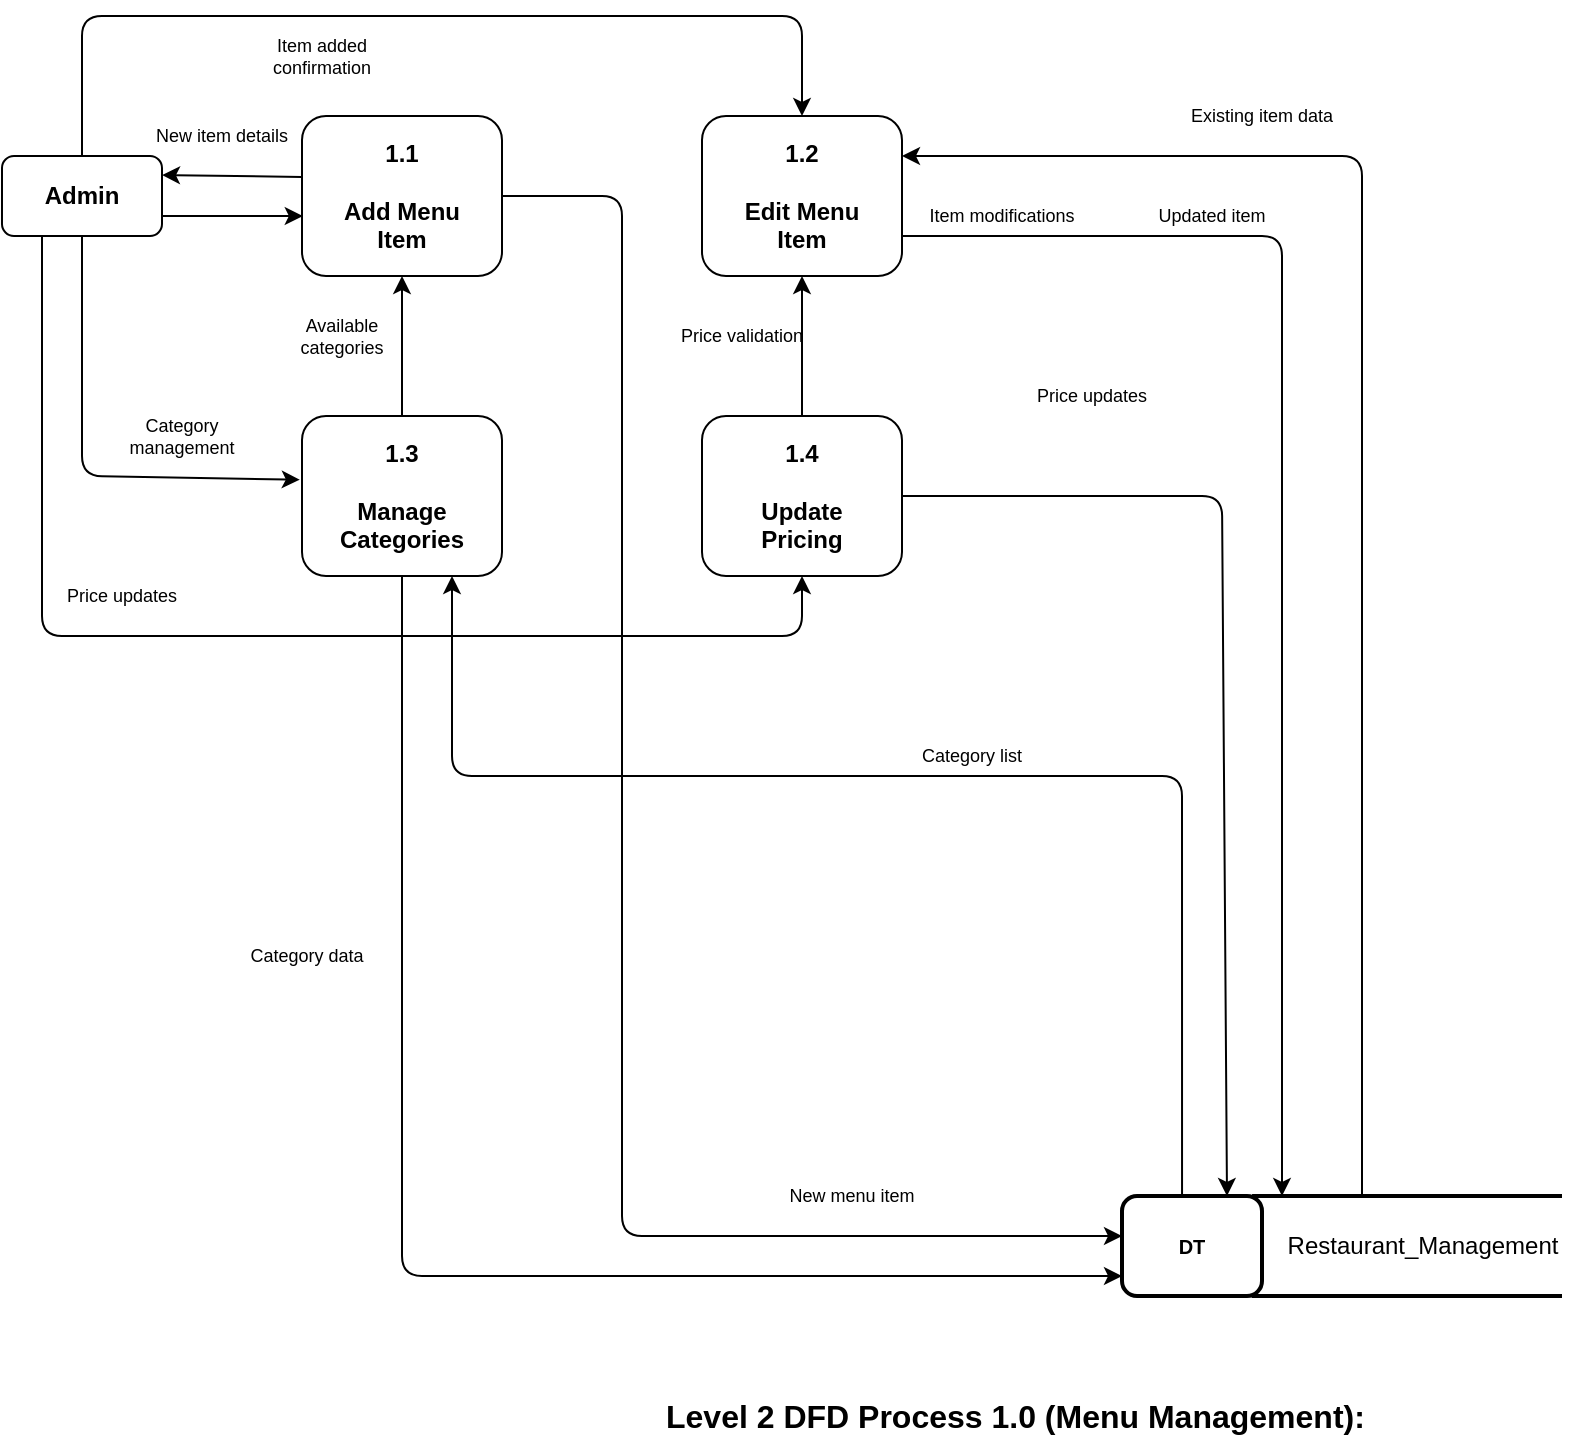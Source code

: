 <mxfile version="28.2.5">
  <diagram id="GEMP0-zRsa_jcRXuQwBJ" name="Level 2 DFD Process 1.0 (Menu Management)">
    <mxGraphModel dx="1246" dy="664" grid="1" gridSize="10" guides="1" tooltips="1" connect="1" arrows="1" fold="1" page="1" pageScale="1" pageWidth="1080" pageHeight="500" math="0" shadow="0">
      <root>
        <mxCell id="0" />
        <mxCell id="1" parent="0" />
        <mxCell id="6rN5GmaR0AmXNrzrogXu-1" value="Level 2 DFD Process 1.0 (Menu Management):" style="text;html=1;strokeColor=none;fillColor=none;align=left;verticalAlign=middle;whiteSpace=wrap;rounded=1;fontSize=16;fontStyle=1;" vertex="1" parent="1">
          <mxGeometry x="380" y="735" width="400" height="30" as="geometry" />
        </mxCell>
        <mxCell id="6rN5GmaR0AmXNrzrogXu-2" value="Admin" style="rounded=1;whiteSpace=wrap;html=1;strokeColor=#000000;fillColor=#ffffff;fontSize=12;fontStyle=1;" vertex="1" parent="1">
          <mxGeometry x="50" y="120" width="80" height="40" as="geometry" />
        </mxCell>
        <mxCell id="6rN5GmaR0AmXNrzrogXu-3" value="1.1&#xa;&#xa;Add Menu&#xa;Item" style="rounded=1;whiteSpace=wrap;html=1;strokeColor=#000000;fillColor=#ffffff;fontSize=12;fontStyle=1;align=center;" vertex="1" parent="1">
          <mxGeometry x="200" y="100" width="100" height="80" as="geometry" />
        </mxCell>
        <mxCell id="6rN5GmaR0AmXNrzrogXu-4" value="1.2&#xa;&#xa;Edit Menu&#xa;Item" style="rounded=1;whiteSpace=wrap;html=1;strokeColor=#000000;fillColor=#ffffff;fontSize=12;fontStyle=1;align=center;" vertex="1" parent="1">
          <mxGeometry x="400" y="100" width="100" height="80" as="geometry" />
        </mxCell>
        <mxCell id="6rN5GmaR0AmXNrzrogXu-5" value="1.3&#xa;&#xa;Manage&#xa;Categories" style="rounded=1;whiteSpace=wrap;html=1;strokeColor=#000000;fillColor=#ffffff;fontSize=12;fontStyle=1;align=center;" vertex="1" parent="1">
          <mxGeometry x="200" y="250" width="100" height="80" as="geometry" />
        </mxCell>
        <mxCell id="6rN5GmaR0AmXNrzrogXu-6" value="1.4&#xa;&#xa;Update&#xa;Pricing" style="rounded=1;whiteSpace=wrap;html=1;strokeColor=#000000;fillColor=#ffffff;fontSize=12;fontStyle=1;align=center;" vertex="1" parent="1">
          <mxGeometry x="400" y="250" width="100" height="80" as="geometry" />
        </mxCell>
        <mxCell id="6rN5GmaR0AmXNrzrogXu-7" value="DT" style="rounded=1;whiteSpace=wrap;html=1;strokeColor=#000000;fillColor=#ffffff;fontSize=10;fontStyle=1;strokeWidth=2;" vertex="1" parent="1">
          <mxGeometry x="610" y="640" width="70" height="50" as="geometry" />
        </mxCell>
        <mxCell id="6rN5GmaR0AmXNrzrogXu-8" value="" style="endArrow=classic;html=1;rounded=1;exitX=1;exitY=0.75;exitDx=0;exitDy=0;entryX=0.004;entryY=0.625;entryDx=0;entryDy=0;entryPerimeter=0;" edge="1" parent="1" source="6rN5GmaR0AmXNrzrogXu-2" target="6rN5GmaR0AmXNrzrogXu-3">
          <mxGeometry width="50" height="50" relative="1" as="geometry">
            <mxPoint x="390" y="400" as="sourcePoint" />
            <mxPoint x="440" y="350" as="targetPoint" />
          </mxGeometry>
        </mxCell>
        <mxCell id="6rN5GmaR0AmXNrzrogXu-9" value="New item details" style="text;html=1;strokeColor=none;fillColor=none;align=center;verticalAlign=middle;whiteSpace=wrap;rounded=1;fontSize=9;" vertex="1" parent="1">
          <mxGeometry x="120" y="100" width="80" height="20" as="geometry" />
        </mxCell>
        <mxCell id="6rN5GmaR0AmXNrzrogXu-10" value="" style="endArrow=classic;html=1;rounded=1;exitX=0.5;exitY=0;exitDx=0;exitDy=0;entryX=0.5;entryY=0;entryDx=0;entryDy=0;" edge="1" parent="1" source="6rN5GmaR0AmXNrzrogXu-2" target="6rN5GmaR0AmXNrzrogXu-4">
          <mxGeometry width="50" height="50" relative="1" as="geometry">
            <mxPoint x="390" y="400" as="sourcePoint" />
            <mxPoint x="440" y="350" as="targetPoint" />
            <Array as="points">
              <mxPoint x="90" y="50" />
              <mxPoint x="280" y="50" />
              <mxPoint x="450" y="50" />
            </Array>
          </mxGeometry>
        </mxCell>
        <mxCell id="6rN5GmaR0AmXNrzrogXu-11" value="Item modifications" style="text;html=1;strokeColor=none;fillColor=none;align=center;verticalAlign=middle;whiteSpace=wrap;rounded=1;fontSize=9;" vertex="1" parent="1">
          <mxGeometry x="510" y="140" width="80" height="20" as="geometry" />
        </mxCell>
        <mxCell id="6rN5GmaR0AmXNrzrogXu-12" value="" style="endArrow=classic;html=1;rounded=1;exitX=0.5;exitY=1;exitDx=0;exitDy=0;entryX=-0.011;entryY=0.398;entryDx=0;entryDy=0;entryPerimeter=0;curved=0;" edge="1" parent="1" source="6rN5GmaR0AmXNrzrogXu-2" target="6rN5GmaR0AmXNrzrogXu-5">
          <mxGeometry width="50" height="50" relative="1" as="geometry">
            <mxPoint x="390" y="400" as="sourcePoint" />
            <mxPoint x="440" y="350" as="targetPoint" />
            <Array as="points">
              <mxPoint x="90" y="280" />
            </Array>
          </mxGeometry>
        </mxCell>
        <mxCell id="6rN5GmaR0AmXNrzrogXu-13" value="Category management" style="text;html=1;strokeColor=none;fillColor=none;align=center;verticalAlign=middle;whiteSpace=wrap;rounded=1;fontSize=9;" vertex="1" parent="1">
          <mxGeometry x="100" y="250" width="80" height="20" as="geometry" />
        </mxCell>
        <mxCell id="6rN5GmaR0AmXNrzrogXu-14" value="" style="endArrow=classic;html=1;rounded=1;exitX=0.25;exitY=1;exitDx=0;exitDy=0;entryX=0.5;entryY=1;entryDx=0;entryDy=0;curved=0;" edge="1" parent="1" source="6rN5GmaR0AmXNrzrogXu-2" target="6rN5GmaR0AmXNrzrogXu-6">
          <mxGeometry width="50" height="50" relative="1" as="geometry">
            <mxPoint x="390" y="400" as="sourcePoint" />
            <mxPoint x="440" y="360" as="targetPoint" />
            <Array as="points">
              <mxPoint x="70" y="360" />
              <mxPoint x="380" y="360" />
              <mxPoint x="450" y="360" />
            </Array>
          </mxGeometry>
        </mxCell>
        <mxCell id="6rN5GmaR0AmXNrzrogXu-15" value="Price updates" style="text;html=1;strokeColor=none;fillColor=none;align=center;verticalAlign=middle;whiteSpace=wrap;rounded=1;fontSize=9;" vertex="1" parent="1">
          <mxGeometry x="70" y="330" width="80" height="20" as="geometry" />
        </mxCell>
        <mxCell id="6rN5GmaR0AmXNrzrogXu-16" value="" style="endArrow=classic;html=1;rounded=1;exitX=1;exitY=0.5;exitDx=0;exitDy=0;" edge="1" parent="1" source="6rN5GmaR0AmXNrzrogXu-3">
          <mxGeometry width="50" height="50" relative="1" as="geometry">
            <mxPoint x="390" y="400" as="sourcePoint" />
            <mxPoint x="610" y="660" as="targetPoint" />
            <Array as="points">
              <mxPoint x="360" y="140" />
              <mxPoint x="360" y="410" />
              <mxPoint x="360" y="660" />
            </Array>
          </mxGeometry>
        </mxCell>
        <mxCell id="6rN5GmaR0AmXNrzrogXu-17" value="New menu item" style="text;html=1;strokeColor=none;fillColor=none;align=center;verticalAlign=middle;whiteSpace=wrap;rounded=1;fontSize=9;" vertex="1" parent="1">
          <mxGeometry x="440" y="630" width="70" height="20" as="geometry" />
        </mxCell>
        <mxCell id="6rN5GmaR0AmXNrzrogXu-18" value="" style="endArrow=classic;html=1;rounded=1;exitX=1;exitY=0.75;exitDx=0;exitDy=0;" edge="1" parent="1" source="6rN5GmaR0AmXNrzrogXu-4">
          <mxGeometry width="50" height="50" relative="1" as="geometry">
            <mxPoint x="390" y="400" as="sourcePoint" />
            <mxPoint x="690" y="640" as="targetPoint" />
            <Array as="points">
              <mxPoint x="690" y="160" />
            </Array>
          </mxGeometry>
        </mxCell>
        <mxCell id="6rN5GmaR0AmXNrzrogXu-19" value="Updated item" style="text;html=1;strokeColor=none;fillColor=none;align=center;verticalAlign=middle;whiteSpace=wrap;rounded=1;fontSize=9;" vertex="1" parent="1">
          <mxGeometry x="620" y="140" width="70" height="20" as="geometry" />
        </mxCell>
        <mxCell id="6rN5GmaR0AmXNrzrogXu-20" value="" style="endArrow=classic;html=1;rounded=1;exitX=0.5;exitY=1;exitDx=0;exitDy=0;" edge="1" parent="1" source="6rN5GmaR0AmXNrzrogXu-5">
          <mxGeometry width="50" height="50" relative="1" as="geometry">
            <mxPoint x="390" y="400" as="sourcePoint" />
            <mxPoint x="610" y="680" as="targetPoint" />
            <Array as="points">
              <mxPoint x="250" y="680" />
            </Array>
          </mxGeometry>
        </mxCell>
        <mxCell id="6rN5GmaR0AmXNrzrogXu-21" value="Category data" style="text;html=1;strokeColor=none;fillColor=none;align=center;verticalAlign=middle;whiteSpace=wrap;rounded=1;fontSize=9;" vertex="1" parent="1">
          <mxGeometry x="120" y="500" width="165" height="40" as="geometry" />
        </mxCell>
        <mxCell id="6rN5GmaR0AmXNrzrogXu-22" value="" style="endArrow=classic;html=1;rounded=1;exitX=1;exitY=0.5;exitDx=0;exitDy=0;entryX=0.75;entryY=0;entryDx=0;entryDy=0;" edge="1" parent="1" source="6rN5GmaR0AmXNrzrogXu-6" target="6rN5GmaR0AmXNrzrogXu-7">
          <mxGeometry width="50" height="50" relative="1" as="geometry">
            <mxPoint x="390" y="400" as="sourcePoint" />
            <mxPoint x="670" y="620" as="targetPoint" />
            <Array as="points">
              <mxPoint x="660" y="290" />
            </Array>
          </mxGeometry>
        </mxCell>
        <mxCell id="6rN5GmaR0AmXNrzrogXu-23" value="Price updates" style="text;html=1;strokeColor=none;fillColor=none;align=center;verticalAlign=middle;whiteSpace=wrap;rounded=1;fontSize=9;" vertex="1" parent="1">
          <mxGeometry x="560" y="210" width="70" height="60" as="geometry" />
        </mxCell>
        <mxCell id="6rN5GmaR0AmXNrzrogXu-24" value="" style="endArrow=classic;html=1;rounded=1;entryX=1;entryY=0.25;entryDx=0;entryDy=0;entryPerimeter=0;" edge="1" parent="1" target="6rN5GmaR0AmXNrzrogXu-4">
          <mxGeometry width="50" height="50" relative="1" as="geometry">
            <mxPoint x="730" y="640" as="sourcePoint" />
            <mxPoint x="440" y="350" as="targetPoint" />
            <Array as="points">
              <mxPoint x="730" y="120" />
            </Array>
          </mxGeometry>
        </mxCell>
        <mxCell id="6rN5GmaR0AmXNrzrogXu-25" value="Existing item data" style="text;html=1;strokeColor=none;fillColor=none;align=center;verticalAlign=middle;whiteSpace=wrap;rounded=1;fontSize=9;" vertex="1" parent="1">
          <mxGeometry x="640" y="90" width="80" height="20" as="geometry" />
        </mxCell>
        <mxCell id="6rN5GmaR0AmXNrzrogXu-26" value="" style="endArrow=classic;html=1;rounded=1;entryX=0.75;entryY=1;entryDx=0;entryDy=0;exitX=0.429;exitY=0;exitDx=0;exitDy=0;exitPerimeter=0;" edge="1" parent="1" source="6rN5GmaR0AmXNrzrogXu-7" target="6rN5GmaR0AmXNrzrogXu-5">
          <mxGeometry width="50" height="50" relative="1" as="geometry">
            <mxPoint x="640" y="630" as="sourcePoint" />
            <mxPoint x="440" y="350" as="targetPoint" />
            <Array as="points">
              <mxPoint x="640" y="430" />
              <mxPoint x="520" y="430" />
              <mxPoint x="400" y="430" />
              <mxPoint x="275" y="430" />
            </Array>
          </mxGeometry>
        </mxCell>
        <mxCell id="6rN5GmaR0AmXNrzrogXu-27" value="Category list" style="text;html=1;strokeColor=none;fillColor=none;align=center;verticalAlign=middle;whiteSpace=wrap;rounded=1;fontSize=9;" vertex="1" parent="1">
          <mxGeometry x="500" y="400" width="70" height="40" as="geometry" />
        </mxCell>
        <mxCell id="6rN5GmaR0AmXNrzrogXu-28" value="" style="endArrow=classic;html=1;rounded=1;exitX=0.5;exitY=0;exitDx=0;exitDy=0;entryX=0.5;entryY=1;entryDx=0;entryDy=0;" edge="1" parent="1" source="6rN5GmaR0AmXNrzrogXu-5" target="6rN5GmaR0AmXNrzrogXu-3">
          <mxGeometry width="50" height="50" relative="1" as="geometry">
            <mxPoint x="390" y="400" as="sourcePoint" />
            <mxPoint x="440" y="350" as="targetPoint" />
          </mxGeometry>
        </mxCell>
        <mxCell id="6rN5GmaR0AmXNrzrogXu-29" value="Available categories" style="text;html=1;strokeColor=none;fillColor=none;align=center;verticalAlign=middle;whiteSpace=wrap;rounded=1;fontSize=9;" vertex="1" parent="1">
          <mxGeometry x="180" y="200" width="80" height="20" as="geometry" />
        </mxCell>
        <mxCell id="6rN5GmaR0AmXNrzrogXu-30" value="" style="endArrow=classic;html=1;rounded=1;exitX=0.5;exitY=0;exitDx=0;exitDy=0;entryX=0.5;entryY=1;entryDx=0;entryDy=0;" edge="1" parent="1" source="6rN5GmaR0AmXNrzrogXu-6" target="6rN5GmaR0AmXNrzrogXu-4">
          <mxGeometry width="50" height="50" relative="1" as="geometry">
            <mxPoint x="390" y="400" as="sourcePoint" />
            <mxPoint x="440" y="350" as="targetPoint" />
          </mxGeometry>
        </mxCell>
        <mxCell id="6rN5GmaR0AmXNrzrogXu-31" value="Price validation" style="text;html=1;strokeColor=none;fillColor=none;align=center;verticalAlign=middle;whiteSpace=wrap;rounded=1;fontSize=9;" vertex="1" parent="1">
          <mxGeometry x="380" y="200" width="80" height="20" as="geometry" />
        </mxCell>
        <mxCell id="6rN5GmaR0AmXNrzrogXu-32" value="" style="endArrow=classic;html=1;rounded=1;" edge="1" parent="1">
          <mxGeometry width="50" height="50" relative="1" as="geometry">
            <mxPoint x="200" y="130.5" as="sourcePoint" />
            <mxPoint x="130" y="129.5" as="targetPoint" />
          </mxGeometry>
        </mxCell>
        <mxCell id="6rN5GmaR0AmXNrzrogXu-33" value="Item added confirmation" style="text;html=1;strokeColor=none;fillColor=none;align=center;verticalAlign=middle;whiteSpace=wrap;rounded=1;fontSize=9;" vertex="1" parent="1">
          <mxGeometry x="170" y="60" width="80" height="20" as="geometry" />
        </mxCell>
        <mxCell id="6rN5GmaR0AmXNrzrogXu-34" value="" style="endArrow=none;html=1;rounded=1;exitX=0.929;exitY=0.001;exitDx=0;exitDy=0;exitPerimeter=0;strokeWidth=2;" edge="1" parent="1" source="6rN5GmaR0AmXNrzrogXu-7">
          <mxGeometry width="50" height="50" relative="1" as="geometry">
            <mxPoint x="680" y="640" as="sourcePoint" />
            <mxPoint x="830" y="640" as="targetPoint" />
          </mxGeometry>
        </mxCell>
        <mxCell id="6rN5GmaR0AmXNrzrogXu-35" value="" style="endArrow=none;html=1;exitX=0.926;exitY=0.999;exitDx=0;exitDy=0;rounded=1;exitPerimeter=0;strokeWidth=2;" edge="1" parent="1" source="6rN5GmaR0AmXNrzrogXu-7">
          <mxGeometry width="50" height="50" relative="1" as="geometry">
            <mxPoint x="680" y="690" as="sourcePoint" />
            <mxPoint x="830" y="690" as="targetPoint" />
          </mxGeometry>
        </mxCell>
        <mxCell id="6rN5GmaR0AmXNrzrogXu-36" value="Restaurant_Management" style="text;html=1;align=center;verticalAlign=middle;resizable=0;points=[];autosize=1;strokeColor=none;fillColor=none;" vertex="1" parent="1">
          <mxGeometry x="680" y="650" width="160" height="30" as="geometry" />
        </mxCell>
      </root>
    </mxGraphModel>
  </diagram>
</mxfile>
